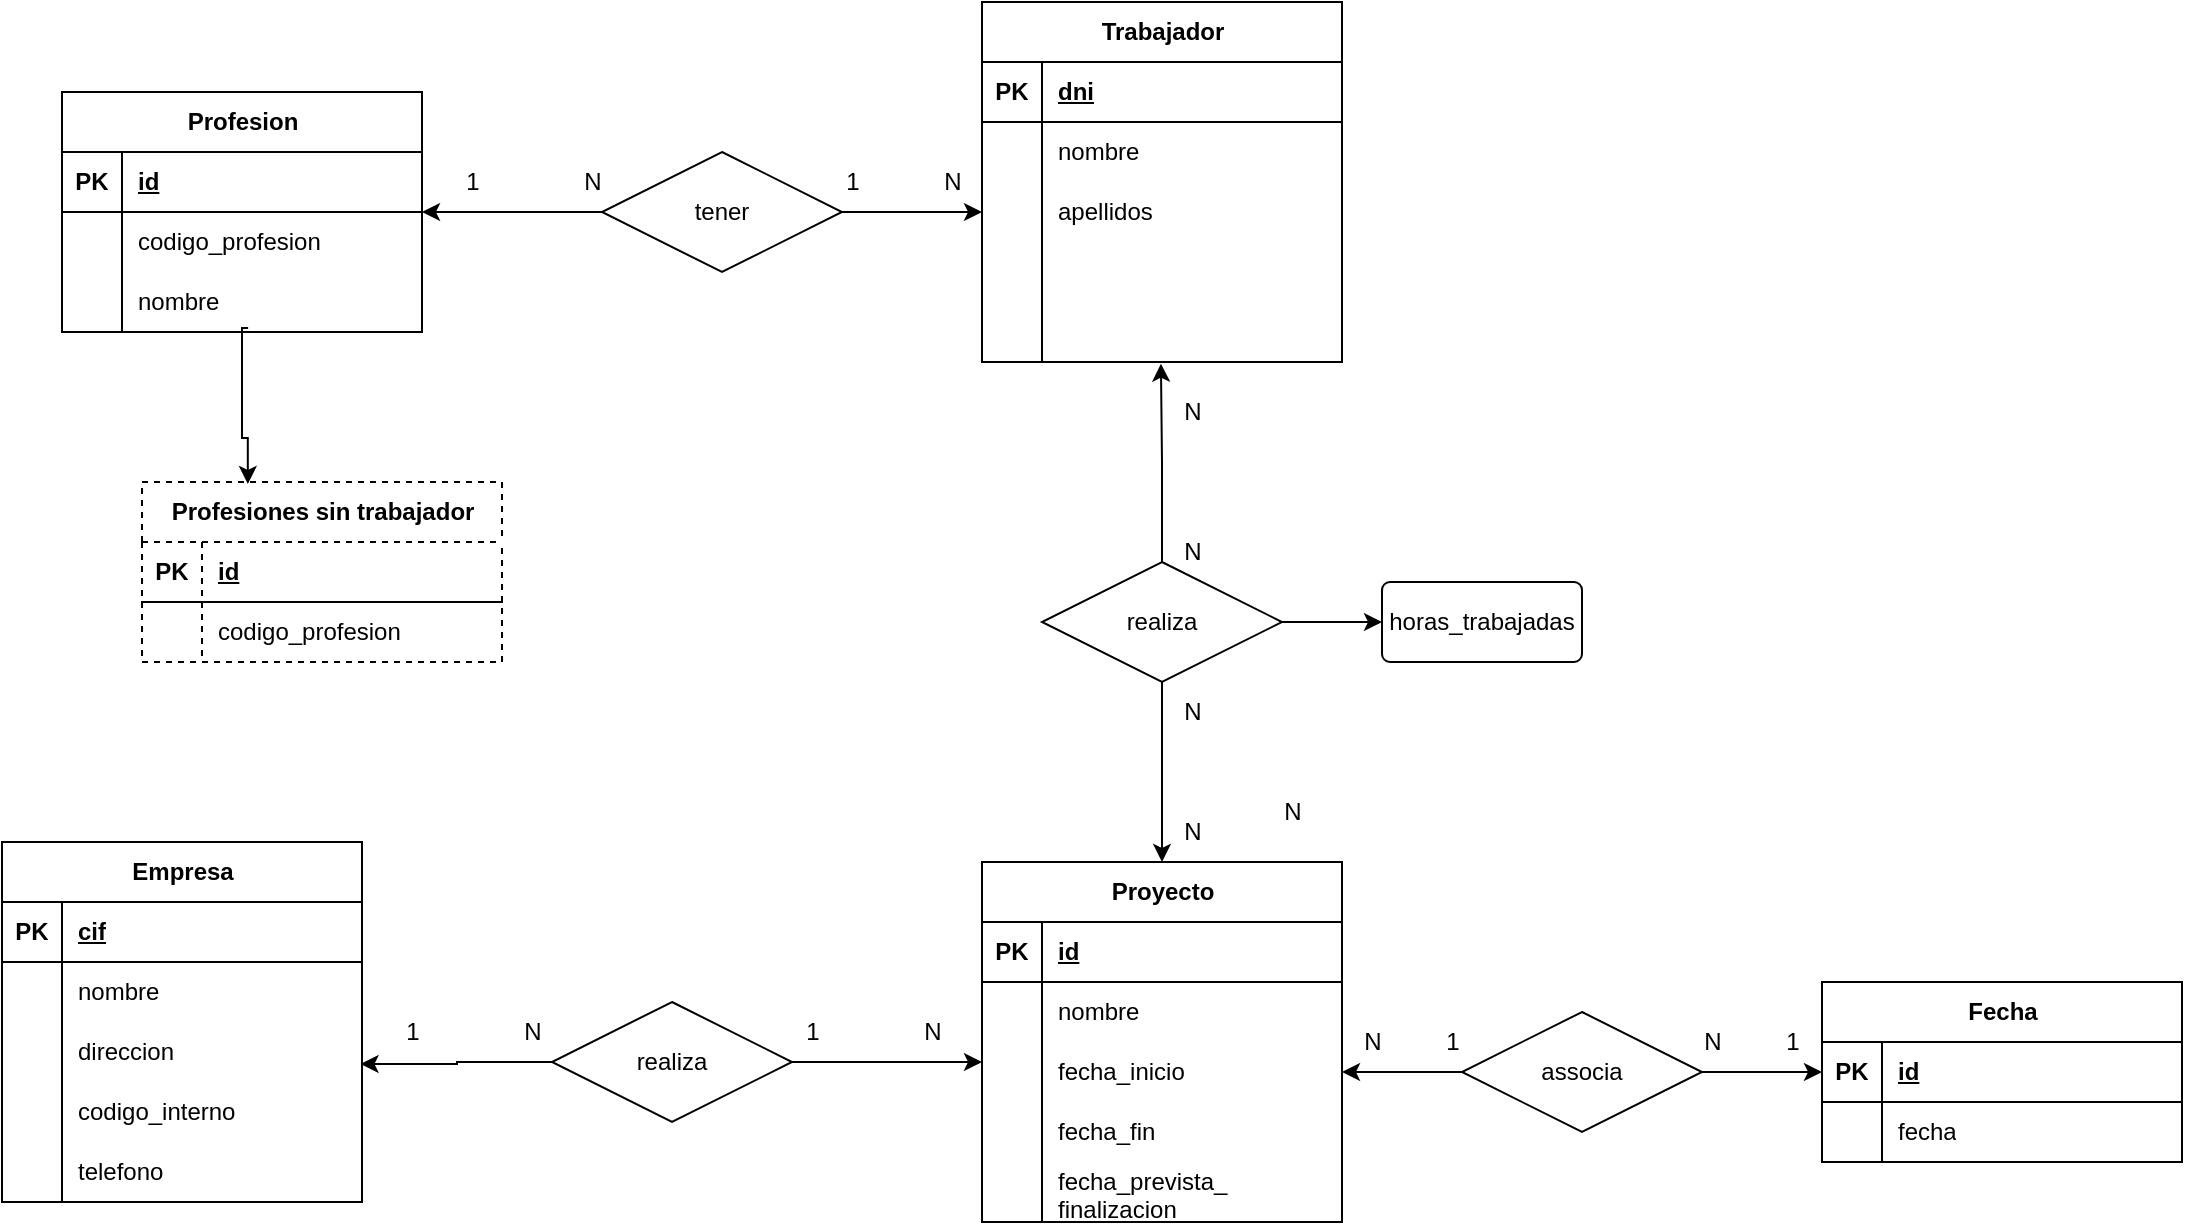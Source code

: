 <mxfile version="22.0.4" type="github">
  <diagram id="R2lEEEUBdFMjLlhIrx00" name="Page-1">
    <mxGraphModel dx="2188" dy="730" grid="1" gridSize="10" guides="1" tooltips="1" connect="1" arrows="1" fold="1" page="1" pageScale="1" pageWidth="850" pageHeight="1100" math="0" shadow="0" extFonts="Permanent Marker^https://fonts.googleapis.com/css?family=Permanent+Marker">
      <root>
        <mxCell id="0" />
        <mxCell id="1" parent="0" />
        <mxCell id="Da1Bgp9zZ5HPBIWO9Z5D-115" style="edgeStyle=orthogonalEdgeStyle;rounded=0;orthogonalLoop=1;jettySize=auto;html=1;exitX=0;exitY=0.5;exitDx=0;exitDy=0;" parent="1" source="Da1Bgp9zZ5HPBIWO9Z5D-100" target="Da1Bgp9zZ5HPBIWO9Z5D-14" edge="1">
          <mxGeometry relative="1" as="geometry" />
        </mxCell>
        <mxCell id="Da1Bgp9zZ5HPBIWO9Z5D-14" value="Profesion" style="shape=table;startSize=30;container=1;collapsible=1;childLayout=tableLayout;fixedRows=1;rowLines=0;fontStyle=1;align=center;resizeLast=1;html=1;" parent="1" vertex="1">
          <mxGeometry x="-790" y="195" width="180" height="120" as="geometry" />
        </mxCell>
        <mxCell id="Da1Bgp9zZ5HPBIWO9Z5D-15" value="" style="shape=tableRow;horizontal=0;startSize=0;swimlaneHead=0;swimlaneBody=0;fillColor=none;collapsible=0;dropTarget=0;points=[[0,0.5],[1,0.5]];portConstraint=eastwest;top=0;left=0;right=0;bottom=1;" parent="Da1Bgp9zZ5HPBIWO9Z5D-14" vertex="1">
          <mxGeometry y="30" width="180" height="30" as="geometry" />
        </mxCell>
        <mxCell id="Da1Bgp9zZ5HPBIWO9Z5D-16" value="PK" style="shape=partialRectangle;connectable=0;fillColor=none;top=0;left=0;bottom=0;right=0;fontStyle=1;overflow=hidden;whiteSpace=wrap;html=1;" parent="Da1Bgp9zZ5HPBIWO9Z5D-15" vertex="1">
          <mxGeometry width="30" height="30" as="geometry">
            <mxRectangle width="30" height="30" as="alternateBounds" />
          </mxGeometry>
        </mxCell>
        <mxCell id="Da1Bgp9zZ5HPBIWO9Z5D-17" value="id" style="shape=partialRectangle;connectable=0;fillColor=none;top=0;left=0;bottom=0;right=0;align=left;spacingLeft=6;fontStyle=5;overflow=hidden;whiteSpace=wrap;html=1;" parent="Da1Bgp9zZ5HPBIWO9Z5D-15" vertex="1">
          <mxGeometry x="30" width="150" height="30" as="geometry">
            <mxRectangle width="150" height="30" as="alternateBounds" />
          </mxGeometry>
        </mxCell>
        <mxCell id="Da1Bgp9zZ5HPBIWO9Z5D-18" value="" style="shape=tableRow;horizontal=0;startSize=0;swimlaneHead=0;swimlaneBody=0;fillColor=none;collapsible=0;dropTarget=0;points=[[0,0.5],[1,0.5]];portConstraint=eastwest;top=0;left=0;right=0;bottom=0;" parent="Da1Bgp9zZ5HPBIWO9Z5D-14" vertex="1">
          <mxGeometry y="60" width="180" height="30" as="geometry" />
        </mxCell>
        <mxCell id="Da1Bgp9zZ5HPBIWO9Z5D-19" value="" style="shape=partialRectangle;connectable=0;fillColor=none;top=0;left=0;bottom=0;right=0;editable=1;overflow=hidden;whiteSpace=wrap;html=1;" parent="Da1Bgp9zZ5HPBIWO9Z5D-18" vertex="1">
          <mxGeometry width="30" height="30" as="geometry">
            <mxRectangle width="30" height="30" as="alternateBounds" />
          </mxGeometry>
        </mxCell>
        <mxCell id="Da1Bgp9zZ5HPBIWO9Z5D-20" value="codigo_profesion" style="shape=partialRectangle;connectable=0;fillColor=none;top=0;left=0;bottom=0;right=0;align=left;spacingLeft=6;overflow=hidden;whiteSpace=wrap;html=1;" parent="Da1Bgp9zZ5HPBIWO9Z5D-18" vertex="1">
          <mxGeometry x="30" width="150" height="30" as="geometry">
            <mxRectangle width="150" height="30" as="alternateBounds" />
          </mxGeometry>
        </mxCell>
        <mxCell id="Da1Bgp9zZ5HPBIWO9Z5D-21" value="" style="shape=tableRow;horizontal=0;startSize=0;swimlaneHead=0;swimlaneBody=0;fillColor=none;collapsible=0;dropTarget=0;points=[[0,0.5],[1,0.5]];portConstraint=eastwest;top=0;left=0;right=0;bottom=0;" parent="Da1Bgp9zZ5HPBIWO9Z5D-14" vertex="1">
          <mxGeometry y="90" width="180" height="30" as="geometry" />
        </mxCell>
        <mxCell id="Da1Bgp9zZ5HPBIWO9Z5D-22" value="" style="shape=partialRectangle;connectable=0;fillColor=none;top=0;left=0;bottom=0;right=0;editable=1;overflow=hidden;whiteSpace=wrap;html=1;" parent="Da1Bgp9zZ5HPBIWO9Z5D-21" vertex="1">
          <mxGeometry width="30" height="30" as="geometry">
            <mxRectangle width="30" height="30" as="alternateBounds" />
          </mxGeometry>
        </mxCell>
        <mxCell id="Da1Bgp9zZ5HPBIWO9Z5D-23" value="nombre" style="shape=partialRectangle;connectable=0;fillColor=none;top=0;left=0;bottom=0;right=0;align=left;spacingLeft=6;overflow=hidden;whiteSpace=wrap;html=1;" parent="Da1Bgp9zZ5HPBIWO9Z5D-21" vertex="1">
          <mxGeometry x="30" width="150" height="30" as="geometry">
            <mxRectangle width="150" height="30" as="alternateBounds" />
          </mxGeometry>
        </mxCell>
        <mxCell id="Da1Bgp9zZ5HPBIWO9Z5D-27" value="Trabajador" style="shape=table;startSize=30;container=1;collapsible=1;childLayout=tableLayout;fixedRows=1;rowLines=0;fontStyle=1;align=center;resizeLast=1;html=1;" parent="1" vertex="1">
          <mxGeometry x="-330" y="150" width="180" height="180" as="geometry" />
        </mxCell>
        <mxCell id="Da1Bgp9zZ5HPBIWO9Z5D-28" value="" style="shape=tableRow;horizontal=0;startSize=0;swimlaneHead=0;swimlaneBody=0;fillColor=none;collapsible=0;dropTarget=0;points=[[0,0.5],[1,0.5]];portConstraint=eastwest;top=0;left=0;right=0;bottom=1;" parent="Da1Bgp9zZ5HPBIWO9Z5D-27" vertex="1">
          <mxGeometry y="30" width="180" height="30" as="geometry" />
        </mxCell>
        <mxCell id="Da1Bgp9zZ5HPBIWO9Z5D-29" value="PK" style="shape=partialRectangle;connectable=0;fillColor=none;top=0;left=0;bottom=0;right=0;fontStyle=1;overflow=hidden;whiteSpace=wrap;html=1;" parent="Da1Bgp9zZ5HPBIWO9Z5D-28" vertex="1">
          <mxGeometry width="30" height="30" as="geometry">
            <mxRectangle width="30" height="30" as="alternateBounds" />
          </mxGeometry>
        </mxCell>
        <mxCell id="Da1Bgp9zZ5HPBIWO9Z5D-30" value="dni" style="shape=partialRectangle;connectable=0;fillColor=none;top=0;left=0;bottom=0;right=0;align=left;spacingLeft=6;fontStyle=5;overflow=hidden;whiteSpace=wrap;html=1;" parent="Da1Bgp9zZ5HPBIWO9Z5D-28" vertex="1">
          <mxGeometry x="30" width="150" height="30" as="geometry">
            <mxRectangle width="150" height="30" as="alternateBounds" />
          </mxGeometry>
        </mxCell>
        <mxCell id="Da1Bgp9zZ5HPBIWO9Z5D-31" value="" style="shape=tableRow;horizontal=0;startSize=0;swimlaneHead=0;swimlaneBody=0;fillColor=none;collapsible=0;dropTarget=0;points=[[0,0.5],[1,0.5]];portConstraint=eastwest;top=0;left=0;right=0;bottom=0;" parent="Da1Bgp9zZ5HPBIWO9Z5D-27" vertex="1">
          <mxGeometry y="60" width="180" height="30" as="geometry" />
        </mxCell>
        <mxCell id="Da1Bgp9zZ5HPBIWO9Z5D-32" value="" style="shape=partialRectangle;connectable=0;fillColor=none;top=0;left=0;bottom=0;right=0;editable=1;overflow=hidden;whiteSpace=wrap;html=1;" parent="Da1Bgp9zZ5HPBIWO9Z5D-31" vertex="1">
          <mxGeometry width="30" height="30" as="geometry">
            <mxRectangle width="30" height="30" as="alternateBounds" />
          </mxGeometry>
        </mxCell>
        <mxCell id="Da1Bgp9zZ5HPBIWO9Z5D-33" value="nombre" style="shape=partialRectangle;connectable=0;fillColor=none;top=0;left=0;bottom=0;right=0;align=left;spacingLeft=6;overflow=hidden;whiteSpace=wrap;html=1;" parent="Da1Bgp9zZ5HPBIWO9Z5D-31" vertex="1">
          <mxGeometry x="30" width="150" height="30" as="geometry">
            <mxRectangle width="150" height="30" as="alternateBounds" />
          </mxGeometry>
        </mxCell>
        <mxCell id="Da1Bgp9zZ5HPBIWO9Z5D-34" value="" style="shape=tableRow;horizontal=0;startSize=0;swimlaneHead=0;swimlaneBody=0;fillColor=none;collapsible=0;dropTarget=0;points=[[0,0.5],[1,0.5]];portConstraint=eastwest;top=0;left=0;right=0;bottom=0;" parent="Da1Bgp9zZ5HPBIWO9Z5D-27" vertex="1">
          <mxGeometry y="90" width="180" height="30" as="geometry" />
        </mxCell>
        <mxCell id="Da1Bgp9zZ5HPBIWO9Z5D-35" value="" style="shape=partialRectangle;connectable=0;fillColor=none;top=0;left=0;bottom=0;right=0;editable=1;overflow=hidden;whiteSpace=wrap;html=1;" parent="Da1Bgp9zZ5HPBIWO9Z5D-34" vertex="1">
          <mxGeometry width="30" height="30" as="geometry">
            <mxRectangle width="30" height="30" as="alternateBounds" />
          </mxGeometry>
        </mxCell>
        <mxCell id="Da1Bgp9zZ5HPBIWO9Z5D-36" value="apellidos" style="shape=partialRectangle;connectable=0;fillColor=none;top=0;left=0;bottom=0;right=0;align=left;spacingLeft=6;overflow=hidden;whiteSpace=wrap;html=1;" parent="Da1Bgp9zZ5HPBIWO9Z5D-34" vertex="1">
          <mxGeometry x="30" width="150" height="30" as="geometry">
            <mxRectangle width="150" height="30" as="alternateBounds" />
          </mxGeometry>
        </mxCell>
        <mxCell id="Da1Bgp9zZ5HPBIWO9Z5D-103" style="shape=tableRow;horizontal=0;startSize=0;swimlaneHead=0;swimlaneBody=0;fillColor=none;collapsible=0;dropTarget=0;points=[[0,0.5],[1,0.5]];portConstraint=eastwest;top=0;left=0;right=0;bottom=0;" parent="Da1Bgp9zZ5HPBIWO9Z5D-27" vertex="1">
          <mxGeometry y="120" width="180" height="30" as="geometry" />
        </mxCell>
        <mxCell id="Da1Bgp9zZ5HPBIWO9Z5D-104" style="shape=partialRectangle;connectable=0;fillColor=none;top=0;left=0;bottom=0;right=0;editable=1;overflow=hidden;whiteSpace=wrap;html=1;" parent="Da1Bgp9zZ5HPBIWO9Z5D-103" vertex="1">
          <mxGeometry width="30" height="30" as="geometry">
            <mxRectangle width="30" height="30" as="alternateBounds" />
          </mxGeometry>
        </mxCell>
        <mxCell id="Da1Bgp9zZ5HPBIWO9Z5D-105" value="" style="shape=partialRectangle;connectable=0;fillColor=none;top=0;left=0;bottom=0;right=0;align=left;spacingLeft=6;overflow=hidden;whiteSpace=wrap;html=1;" parent="Da1Bgp9zZ5HPBIWO9Z5D-103" vertex="1">
          <mxGeometry x="30" width="150" height="30" as="geometry">
            <mxRectangle width="150" height="30" as="alternateBounds" />
          </mxGeometry>
        </mxCell>
        <mxCell id="Da1Bgp9zZ5HPBIWO9Z5D-106" style="shape=tableRow;horizontal=0;startSize=0;swimlaneHead=0;swimlaneBody=0;fillColor=none;collapsible=0;dropTarget=0;points=[[0,0.5],[1,0.5]];portConstraint=eastwest;top=0;left=0;right=0;bottom=0;" parent="Da1Bgp9zZ5HPBIWO9Z5D-27" vertex="1">
          <mxGeometry y="150" width="180" height="30" as="geometry" />
        </mxCell>
        <mxCell id="Da1Bgp9zZ5HPBIWO9Z5D-107" style="shape=partialRectangle;connectable=0;fillColor=none;top=0;left=0;bottom=0;right=0;editable=1;overflow=hidden;whiteSpace=wrap;html=1;" parent="Da1Bgp9zZ5HPBIWO9Z5D-106" vertex="1">
          <mxGeometry width="30" height="30" as="geometry">
            <mxRectangle width="30" height="30" as="alternateBounds" />
          </mxGeometry>
        </mxCell>
        <mxCell id="Da1Bgp9zZ5HPBIWO9Z5D-108" value="" style="shape=partialRectangle;connectable=0;fillColor=none;top=0;left=0;bottom=0;right=0;align=left;spacingLeft=6;overflow=hidden;whiteSpace=wrap;html=1;" parent="Da1Bgp9zZ5HPBIWO9Z5D-106" vertex="1">
          <mxGeometry x="30" width="150" height="30" as="geometry">
            <mxRectangle width="150" height="30" as="alternateBounds" />
          </mxGeometry>
        </mxCell>
        <mxCell id="Da1Bgp9zZ5HPBIWO9Z5D-57" value="" style="shape=partialRectangle;connectable=0;fillColor=none;top=0;left=0;bottom=0;right=0;align=left;spacingLeft=6;overflow=hidden;whiteSpace=wrap;html=1;" parent="1" vertex="1">
          <mxGeometry x="-750" y="730" width="150" height="30" as="geometry">
            <mxRectangle width="150" height="30" as="alternateBounds" />
          </mxGeometry>
        </mxCell>
        <mxCell id="ttyPLDUEQKWFyNWzXyTx-7" style="rounded=0;orthogonalLoop=1;jettySize=auto;html=1;" parent="1" edge="1">
          <mxGeometry relative="1" as="geometry">
            <mxPoint x="210" y="450" as="targetPoint" />
          </mxGeometry>
        </mxCell>
        <mxCell id="Da1Bgp9zZ5HPBIWO9Z5D-1" value="Empresa" style="shape=table;startSize=30;container=1;collapsible=1;childLayout=tableLayout;fixedRows=1;rowLines=0;fontStyle=1;align=center;resizeLast=1;html=1;" parent="1" vertex="1">
          <mxGeometry x="-820" y="570" width="180" height="180" as="geometry">
            <mxRectangle x="-190" y="210" width="90" height="30" as="alternateBounds" />
          </mxGeometry>
        </mxCell>
        <mxCell id="Da1Bgp9zZ5HPBIWO9Z5D-2" value="" style="shape=tableRow;horizontal=0;startSize=0;swimlaneHead=0;swimlaneBody=0;fillColor=none;collapsible=0;dropTarget=0;points=[[0,0.5],[1,0.5]];portConstraint=eastwest;top=0;left=0;right=0;bottom=1;" parent="Da1Bgp9zZ5HPBIWO9Z5D-1" vertex="1">
          <mxGeometry y="30" width="180" height="30" as="geometry" />
        </mxCell>
        <mxCell id="Da1Bgp9zZ5HPBIWO9Z5D-3" value="PK" style="shape=partialRectangle;connectable=0;fillColor=none;top=0;left=0;bottom=0;right=0;fontStyle=1;overflow=hidden;whiteSpace=wrap;html=1;" parent="Da1Bgp9zZ5HPBIWO9Z5D-2" vertex="1">
          <mxGeometry width="30" height="30" as="geometry">
            <mxRectangle width="30" height="30" as="alternateBounds" />
          </mxGeometry>
        </mxCell>
        <mxCell id="Da1Bgp9zZ5HPBIWO9Z5D-4" value="cif" style="shape=partialRectangle;connectable=0;fillColor=none;top=0;left=0;bottom=0;right=0;align=left;spacingLeft=6;fontStyle=5;overflow=hidden;whiteSpace=wrap;html=1;" parent="Da1Bgp9zZ5HPBIWO9Z5D-2" vertex="1">
          <mxGeometry x="30" width="150" height="30" as="geometry">
            <mxRectangle width="150" height="30" as="alternateBounds" />
          </mxGeometry>
        </mxCell>
        <mxCell id="Da1Bgp9zZ5HPBIWO9Z5D-5" value="" style="shape=tableRow;horizontal=0;startSize=0;swimlaneHead=0;swimlaneBody=0;fillColor=none;collapsible=0;dropTarget=0;points=[[0,0.5],[1,0.5]];portConstraint=eastwest;top=0;left=0;right=0;bottom=0;" parent="Da1Bgp9zZ5HPBIWO9Z5D-1" vertex="1">
          <mxGeometry y="60" width="180" height="30" as="geometry" />
        </mxCell>
        <mxCell id="Da1Bgp9zZ5HPBIWO9Z5D-6" value="" style="shape=partialRectangle;connectable=0;fillColor=none;top=0;left=0;bottom=0;right=0;editable=1;overflow=hidden;whiteSpace=wrap;html=1;" parent="Da1Bgp9zZ5HPBIWO9Z5D-5" vertex="1">
          <mxGeometry width="30" height="30" as="geometry">
            <mxRectangle width="30" height="30" as="alternateBounds" />
          </mxGeometry>
        </mxCell>
        <mxCell id="Da1Bgp9zZ5HPBIWO9Z5D-7" value="nombre" style="shape=partialRectangle;connectable=0;fillColor=none;top=0;left=0;bottom=0;right=0;align=left;spacingLeft=6;overflow=hidden;whiteSpace=wrap;html=1;" parent="Da1Bgp9zZ5HPBIWO9Z5D-5" vertex="1">
          <mxGeometry x="30" width="150" height="30" as="geometry">
            <mxRectangle width="150" height="30" as="alternateBounds" />
          </mxGeometry>
        </mxCell>
        <mxCell id="Da1Bgp9zZ5HPBIWO9Z5D-80" style="shape=tableRow;horizontal=0;startSize=0;swimlaneHead=0;swimlaneBody=0;fillColor=none;collapsible=0;dropTarget=0;points=[[0,0.5],[1,0.5]];portConstraint=eastwest;top=0;left=0;right=0;bottom=0;" parent="Da1Bgp9zZ5HPBIWO9Z5D-1" vertex="1">
          <mxGeometry y="90" width="180" height="30" as="geometry" />
        </mxCell>
        <mxCell id="Da1Bgp9zZ5HPBIWO9Z5D-81" style="shape=partialRectangle;connectable=0;fillColor=none;top=0;left=0;bottom=0;right=0;editable=1;overflow=hidden;whiteSpace=wrap;html=1;" parent="Da1Bgp9zZ5HPBIWO9Z5D-80" vertex="1">
          <mxGeometry width="30" height="30" as="geometry">
            <mxRectangle width="30" height="30" as="alternateBounds" />
          </mxGeometry>
        </mxCell>
        <mxCell id="Da1Bgp9zZ5HPBIWO9Z5D-82" value="direccion" style="shape=partialRectangle;connectable=0;fillColor=none;top=0;left=0;bottom=0;right=0;align=left;spacingLeft=6;overflow=hidden;whiteSpace=wrap;html=1;" parent="Da1Bgp9zZ5HPBIWO9Z5D-80" vertex="1">
          <mxGeometry x="30" width="150" height="30" as="geometry">
            <mxRectangle width="150" height="30" as="alternateBounds" />
          </mxGeometry>
        </mxCell>
        <mxCell id="Da1Bgp9zZ5HPBIWO9Z5D-83" style="shape=tableRow;horizontal=0;startSize=0;swimlaneHead=0;swimlaneBody=0;fillColor=none;collapsible=0;dropTarget=0;points=[[0,0.5],[1,0.5]];portConstraint=eastwest;top=0;left=0;right=0;bottom=0;" parent="Da1Bgp9zZ5HPBIWO9Z5D-1" vertex="1">
          <mxGeometry y="120" width="180" height="30" as="geometry" />
        </mxCell>
        <mxCell id="Da1Bgp9zZ5HPBIWO9Z5D-84" style="shape=partialRectangle;connectable=0;fillColor=none;top=0;left=0;bottom=0;right=0;editable=1;overflow=hidden;whiteSpace=wrap;html=1;" parent="Da1Bgp9zZ5HPBIWO9Z5D-83" vertex="1">
          <mxGeometry width="30" height="30" as="geometry">
            <mxRectangle width="30" height="30" as="alternateBounds" />
          </mxGeometry>
        </mxCell>
        <mxCell id="Da1Bgp9zZ5HPBIWO9Z5D-85" value="codigo_interno" style="shape=partialRectangle;connectable=0;fillColor=none;top=0;left=0;bottom=0;right=0;align=left;spacingLeft=6;overflow=hidden;whiteSpace=wrap;html=1;" parent="Da1Bgp9zZ5HPBIWO9Z5D-83" vertex="1">
          <mxGeometry x="30" width="150" height="30" as="geometry">
            <mxRectangle width="150" height="30" as="alternateBounds" />
          </mxGeometry>
        </mxCell>
        <mxCell id="Da1Bgp9zZ5HPBIWO9Z5D-86" style="shape=tableRow;horizontal=0;startSize=0;swimlaneHead=0;swimlaneBody=0;fillColor=none;collapsible=0;dropTarget=0;points=[[0,0.5],[1,0.5]];portConstraint=eastwest;top=0;left=0;right=0;bottom=0;" parent="Da1Bgp9zZ5HPBIWO9Z5D-1" vertex="1">
          <mxGeometry y="150" width="180" height="30" as="geometry" />
        </mxCell>
        <mxCell id="Da1Bgp9zZ5HPBIWO9Z5D-87" style="shape=partialRectangle;connectable=0;fillColor=none;top=0;left=0;bottom=0;right=0;editable=1;overflow=hidden;whiteSpace=wrap;html=1;" parent="Da1Bgp9zZ5HPBIWO9Z5D-86" vertex="1">
          <mxGeometry width="30" height="30" as="geometry">
            <mxRectangle width="30" height="30" as="alternateBounds" />
          </mxGeometry>
        </mxCell>
        <mxCell id="Da1Bgp9zZ5HPBIWO9Z5D-88" value="telefono" style="shape=partialRectangle;connectable=0;fillColor=none;top=0;left=0;bottom=0;right=0;align=left;spacingLeft=6;overflow=hidden;whiteSpace=wrap;html=1;" parent="Da1Bgp9zZ5HPBIWO9Z5D-86" vertex="1">
          <mxGeometry x="30" width="150" height="30" as="geometry">
            <mxRectangle width="150" height="30" as="alternateBounds" />
          </mxGeometry>
        </mxCell>
        <mxCell id="Da1Bgp9zZ5HPBIWO9Z5D-60" value="Proyecto" style="shape=table;startSize=30;container=1;collapsible=1;childLayout=tableLayout;fixedRows=1;rowLines=0;fontStyle=1;align=center;resizeLast=1;html=1;" parent="1" vertex="1">
          <mxGeometry x="-330" y="580" width="180" height="180" as="geometry" />
        </mxCell>
        <mxCell id="Da1Bgp9zZ5HPBIWO9Z5D-61" value="" style="shape=tableRow;horizontal=0;startSize=0;swimlaneHead=0;swimlaneBody=0;fillColor=none;collapsible=0;dropTarget=0;points=[[0,0.5],[1,0.5]];portConstraint=eastwest;top=0;left=0;right=0;bottom=1;" parent="Da1Bgp9zZ5HPBIWO9Z5D-60" vertex="1">
          <mxGeometry y="30" width="180" height="30" as="geometry" />
        </mxCell>
        <mxCell id="Da1Bgp9zZ5HPBIWO9Z5D-62" value="PK" style="shape=partialRectangle;connectable=0;fillColor=none;top=0;left=0;bottom=0;right=0;fontStyle=1;overflow=hidden;whiteSpace=wrap;html=1;" parent="Da1Bgp9zZ5HPBIWO9Z5D-61" vertex="1">
          <mxGeometry width="30" height="30" as="geometry">
            <mxRectangle width="30" height="30" as="alternateBounds" />
          </mxGeometry>
        </mxCell>
        <mxCell id="Da1Bgp9zZ5HPBIWO9Z5D-63" value="id" style="shape=partialRectangle;connectable=0;fillColor=none;top=0;left=0;bottom=0;right=0;align=left;spacingLeft=6;fontStyle=5;overflow=hidden;whiteSpace=wrap;html=1;" parent="Da1Bgp9zZ5HPBIWO9Z5D-61" vertex="1">
          <mxGeometry x="30" width="150" height="30" as="geometry">
            <mxRectangle width="150" height="30" as="alternateBounds" />
          </mxGeometry>
        </mxCell>
        <mxCell id="Da1Bgp9zZ5HPBIWO9Z5D-64" value="" style="shape=tableRow;horizontal=0;startSize=0;swimlaneHead=0;swimlaneBody=0;fillColor=none;collapsible=0;dropTarget=0;points=[[0,0.5],[1,0.5]];portConstraint=eastwest;top=0;left=0;right=0;bottom=0;" parent="Da1Bgp9zZ5HPBIWO9Z5D-60" vertex="1">
          <mxGeometry y="60" width="180" height="30" as="geometry" />
        </mxCell>
        <mxCell id="Da1Bgp9zZ5HPBIWO9Z5D-65" value="" style="shape=partialRectangle;connectable=0;fillColor=none;top=0;left=0;bottom=0;right=0;editable=1;overflow=hidden;whiteSpace=wrap;html=1;" parent="Da1Bgp9zZ5HPBIWO9Z5D-64" vertex="1">
          <mxGeometry width="30" height="30" as="geometry">
            <mxRectangle width="30" height="30" as="alternateBounds" />
          </mxGeometry>
        </mxCell>
        <mxCell id="Da1Bgp9zZ5HPBIWO9Z5D-66" value="nombre" style="shape=partialRectangle;connectable=0;fillColor=none;top=0;left=0;bottom=0;right=0;align=left;spacingLeft=6;overflow=hidden;whiteSpace=wrap;html=1;" parent="Da1Bgp9zZ5HPBIWO9Z5D-64" vertex="1">
          <mxGeometry x="30" width="150" height="30" as="geometry">
            <mxRectangle width="150" height="30" as="alternateBounds" />
          </mxGeometry>
        </mxCell>
        <mxCell id="Da1Bgp9zZ5HPBIWO9Z5D-67" value="" style="shape=tableRow;horizontal=0;startSize=0;swimlaneHead=0;swimlaneBody=0;fillColor=none;collapsible=0;dropTarget=0;points=[[0,0.5],[1,0.5]];portConstraint=eastwest;top=0;left=0;right=0;bottom=0;" parent="Da1Bgp9zZ5HPBIWO9Z5D-60" vertex="1">
          <mxGeometry y="90" width="180" height="30" as="geometry" />
        </mxCell>
        <mxCell id="Da1Bgp9zZ5HPBIWO9Z5D-68" value="" style="shape=partialRectangle;connectable=0;fillColor=none;top=0;left=0;bottom=0;right=0;editable=1;overflow=hidden;whiteSpace=wrap;html=1;" parent="Da1Bgp9zZ5HPBIWO9Z5D-67" vertex="1">
          <mxGeometry width="30" height="30" as="geometry">
            <mxRectangle width="30" height="30" as="alternateBounds" />
          </mxGeometry>
        </mxCell>
        <mxCell id="Da1Bgp9zZ5HPBIWO9Z5D-69" value="fecha_inicio" style="shape=partialRectangle;connectable=0;fillColor=none;top=0;left=0;bottom=0;right=0;align=left;spacingLeft=6;overflow=hidden;whiteSpace=wrap;html=1;" parent="Da1Bgp9zZ5HPBIWO9Z5D-67" vertex="1">
          <mxGeometry x="30" width="150" height="30" as="geometry">
            <mxRectangle width="150" height="30" as="alternateBounds" />
          </mxGeometry>
        </mxCell>
        <mxCell id="Da1Bgp9zZ5HPBIWO9Z5D-70" value="" style="shape=tableRow;horizontal=0;startSize=0;swimlaneHead=0;swimlaneBody=0;fillColor=none;collapsible=0;dropTarget=0;points=[[0,0.5],[1,0.5]];portConstraint=eastwest;top=0;left=0;right=0;bottom=0;" parent="Da1Bgp9zZ5HPBIWO9Z5D-60" vertex="1">
          <mxGeometry y="120" width="180" height="30" as="geometry" />
        </mxCell>
        <mxCell id="Da1Bgp9zZ5HPBIWO9Z5D-71" value="" style="shape=partialRectangle;connectable=0;fillColor=none;top=0;left=0;bottom=0;right=0;editable=1;overflow=hidden;whiteSpace=wrap;html=1;" parent="Da1Bgp9zZ5HPBIWO9Z5D-70" vertex="1">
          <mxGeometry width="30" height="30" as="geometry">
            <mxRectangle width="30" height="30" as="alternateBounds" />
          </mxGeometry>
        </mxCell>
        <mxCell id="Da1Bgp9zZ5HPBIWO9Z5D-72" value="fecha_fin" style="shape=partialRectangle;connectable=0;fillColor=none;top=0;left=0;bottom=0;right=0;align=left;spacingLeft=6;overflow=hidden;whiteSpace=wrap;html=1;" parent="Da1Bgp9zZ5HPBIWO9Z5D-70" vertex="1">
          <mxGeometry x="30" width="150" height="30" as="geometry">
            <mxRectangle width="150" height="30" as="alternateBounds" />
          </mxGeometry>
        </mxCell>
        <mxCell id="Da1Bgp9zZ5HPBIWO9Z5D-90" style="shape=tableRow;horizontal=0;startSize=0;swimlaneHead=0;swimlaneBody=0;fillColor=none;collapsible=0;dropTarget=0;points=[[0,0.5],[1,0.5]];portConstraint=eastwest;top=0;left=0;right=0;bottom=0;" parent="Da1Bgp9zZ5HPBIWO9Z5D-60" vertex="1">
          <mxGeometry y="150" width="180" height="30" as="geometry" />
        </mxCell>
        <mxCell id="Da1Bgp9zZ5HPBIWO9Z5D-91" style="shape=partialRectangle;connectable=0;fillColor=none;top=0;left=0;bottom=0;right=0;editable=1;overflow=hidden;whiteSpace=wrap;html=1;" parent="Da1Bgp9zZ5HPBIWO9Z5D-90" vertex="1">
          <mxGeometry width="30" height="30" as="geometry">
            <mxRectangle width="30" height="30" as="alternateBounds" />
          </mxGeometry>
        </mxCell>
        <mxCell id="Da1Bgp9zZ5HPBIWO9Z5D-92" value="fecha_prevista_&lt;br style=&quot;border-color: var(--border-color); text-align: center;&quot;&gt;&lt;span style=&quot;text-align: center;&quot;&gt;finalizacion&lt;/span&gt;" style="shape=partialRectangle;connectable=0;fillColor=none;top=0;left=0;bottom=0;right=0;align=left;spacingLeft=6;overflow=hidden;whiteSpace=wrap;html=1;" parent="Da1Bgp9zZ5HPBIWO9Z5D-90" vertex="1">
          <mxGeometry x="30" width="150" height="30" as="geometry">
            <mxRectangle width="150" height="30" as="alternateBounds" />
          </mxGeometry>
        </mxCell>
        <mxCell id="ttyPLDUEQKWFyNWzXyTx-4" style="rounded=0;orthogonalLoop=1;jettySize=auto;html=1;entryX=0.5;entryY=1;entryDx=0;entryDy=0;" parent="1" edge="1">
          <mxGeometry relative="1" as="geometry" />
        </mxCell>
        <mxCell id="Da1Bgp9zZ5HPBIWO9Z5D-96" style="edgeStyle=orthogonalEdgeStyle;rounded=0;orthogonalLoop=1;jettySize=auto;html=1;entryX=0.5;entryY=0;entryDx=0;entryDy=0;" parent="1" source="Da1Bgp9zZ5HPBIWO9Z5D-93" target="Da1Bgp9zZ5HPBIWO9Z5D-60" edge="1">
          <mxGeometry relative="1" as="geometry" />
        </mxCell>
        <mxCell id="Da1Bgp9zZ5HPBIWO9Z5D-99" style="edgeStyle=orthogonalEdgeStyle;rounded=0;orthogonalLoop=1;jettySize=auto;html=1;entryX=0;entryY=0.5;entryDx=0;entryDy=0;" parent="1" source="Da1Bgp9zZ5HPBIWO9Z5D-93" target="Da1Bgp9zZ5HPBIWO9Z5D-98" edge="1">
          <mxGeometry relative="1" as="geometry" />
        </mxCell>
        <mxCell id="ttyPLDUEQKWFyNWzXyTx-6" style="rounded=0;orthogonalLoop=1;jettySize=auto;html=1;entryX=0.5;entryY=1;entryDx=0;entryDy=0;" parent="1" edge="1">
          <mxGeometry relative="1" as="geometry" />
        </mxCell>
        <mxCell id="Da1Bgp9zZ5HPBIWO9Z5D-93" value="realiza" style="shape=rhombus;perimeter=rhombusPerimeter;whiteSpace=wrap;html=1;align=center;" parent="1" vertex="1">
          <mxGeometry x="-300" y="430" width="120" height="60" as="geometry" />
        </mxCell>
        <mxCell id="Da1Bgp9zZ5HPBIWO9Z5D-95" style="edgeStyle=orthogonalEdgeStyle;rounded=0;orthogonalLoop=1;jettySize=auto;html=1;entryX=0.497;entryY=1.029;entryDx=0;entryDy=0;entryPerimeter=0;" parent="1" source="Da1Bgp9zZ5HPBIWO9Z5D-93" target="Da1Bgp9zZ5HPBIWO9Z5D-106" edge="1">
          <mxGeometry relative="1" as="geometry">
            <mxPoint x="-230" y="350" as="targetPoint" />
          </mxGeometry>
        </mxCell>
        <mxCell id="ttyPLDUEQKWFyNWzXyTx-5" style="rounded=0;orthogonalLoop=1;jettySize=auto;html=1;entryX=0.5;entryY=1;entryDx=0;entryDy=0;" parent="1" edge="1">
          <mxGeometry relative="1" as="geometry" />
        </mxCell>
        <mxCell id="Da1Bgp9zZ5HPBIWO9Z5D-98" value="horas_trabajadas" style="rounded=1;arcSize=10;whiteSpace=wrap;html=1;align=center;" parent="1" vertex="1">
          <mxGeometry x="-130" y="440" width="100" height="40" as="geometry" />
        </mxCell>
        <mxCell id="Da1Bgp9zZ5HPBIWO9Z5D-114" style="edgeStyle=orthogonalEdgeStyle;rounded=0;orthogonalLoop=1;jettySize=auto;html=1;entryX=0;entryY=0.5;entryDx=0;entryDy=0;" parent="1" source="Da1Bgp9zZ5HPBIWO9Z5D-100" target="Da1Bgp9zZ5HPBIWO9Z5D-34" edge="1">
          <mxGeometry relative="1" as="geometry" />
        </mxCell>
        <mxCell id="ttyPLDUEQKWFyNWzXyTx-3" style="rounded=0;orthogonalLoop=1;jettySize=auto;html=1;entryX=0.5;entryY=1;entryDx=0;entryDy=0;" parent="1" edge="1">
          <mxGeometry relative="1" as="geometry" />
        </mxCell>
        <mxCell id="Da1Bgp9zZ5HPBIWO9Z5D-100" value="tener" style="shape=rhombus;perimeter=rhombusPerimeter;whiteSpace=wrap;html=1;align=center;" parent="1" vertex="1">
          <mxGeometry x="-520" y="225" width="120" height="60" as="geometry" />
        </mxCell>
        <mxCell id="Da1Bgp9zZ5HPBIWO9Z5D-117" style="edgeStyle=orthogonalEdgeStyle;rounded=0;orthogonalLoop=1;jettySize=auto;html=1;" parent="1" source="Da1Bgp9zZ5HPBIWO9Z5D-116" edge="1">
          <mxGeometry relative="1" as="geometry">
            <mxPoint x="-330" y="680" as="targetPoint" />
          </mxGeometry>
        </mxCell>
        <mxCell id="Da1Bgp9zZ5HPBIWO9Z5D-116" value="realiza" style="shape=rhombus;perimeter=rhombusPerimeter;whiteSpace=wrap;html=1;align=center;" parent="1" vertex="1">
          <mxGeometry x="-545" y="650" width="120" height="60" as="geometry" />
        </mxCell>
        <mxCell id="ttyPLDUEQKWFyNWzXyTx-9" style="rounded=0;orthogonalLoop=1;jettySize=auto;html=1;entryX=0.5;entryY=1;entryDx=0;entryDy=0;" parent="1" edge="1">
          <mxGeometry relative="1" as="geometry" />
        </mxCell>
        <mxCell id="Da1Bgp9zZ5HPBIWO9Z5D-118" style="edgeStyle=orthogonalEdgeStyle;rounded=0;orthogonalLoop=1;jettySize=auto;html=1;entryX=0.996;entryY=0.7;entryDx=0;entryDy=0;entryPerimeter=0;" parent="1" source="Da1Bgp9zZ5HPBIWO9Z5D-116" target="Da1Bgp9zZ5HPBIWO9Z5D-80" edge="1">
          <mxGeometry relative="1" as="geometry" />
        </mxCell>
        <mxCell id="Da1Bgp9zZ5HPBIWO9Z5D-119" value="Fecha" style="shape=table;startSize=30;container=1;collapsible=1;childLayout=tableLayout;fixedRows=1;rowLines=0;fontStyle=1;align=center;resizeLast=1;html=1;" parent="1" vertex="1">
          <mxGeometry x="90" y="640" width="180" height="90" as="geometry" />
        </mxCell>
        <mxCell id="Da1Bgp9zZ5HPBIWO9Z5D-120" value="" style="shape=tableRow;horizontal=0;startSize=0;swimlaneHead=0;swimlaneBody=0;fillColor=none;collapsible=0;dropTarget=0;points=[[0,0.5],[1,0.5]];portConstraint=eastwest;top=0;left=0;right=0;bottom=1;" parent="Da1Bgp9zZ5HPBIWO9Z5D-119" vertex="1">
          <mxGeometry y="30" width="180" height="30" as="geometry" />
        </mxCell>
        <mxCell id="Da1Bgp9zZ5HPBIWO9Z5D-121" value="PK" style="shape=partialRectangle;connectable=0;fillColor=none;top=0;left=0;bottom=0;right=0;fontStyle=1;overflow=hidden;whiteSpace=wrap;html=1;" parent="Da1Bgp9zZ5HPBIWO9Z5D-120" vertex="1">
          <mxGeometry width="30" height="30" as="geometry">
            <mxRectangle width="30" height="30" as="alternateBounds" />
          </mxGeometry>
        </mxCell>
        <mxCell id="Da1Bgp9zZ5HPBIWO9Z5D-122" value="id" style="shape=partialRectangle;connectable=0;fillColor=none;top=0;left=0;bottom=0;right=0;align=left;spacingLeft=6;fontStyle=5;overflow=hidden;whiteSpace=wrap;html=1;" parent="Da1Bgp9zZ5HPBIWO9Z5D-120" vertex="1">
          <mxGeometry x="30" width="150" height="30" as="geometry">
            <mxRectangle width="150" height="30" as="alternateBounds" />
          </mxGeometry>
        </mxCell>
        <mxCell id="Da1Bgp9zZ5HPBIWO9Z5D-123" value="" style="shape=tableRow;horizontal=0;startSize=0;swimlaneHead=0;swimlaneBody=0;fillColor=none;collapsible=0;dropTarget=0;points=[[0,0.5],[1,0.5]];portConstraint=eastwest;top=0;left=0;right=0;bottom=0;" parent="Da1Bgp9zZ5HPBIWO9Z5D-119" vertex="1">
          <mxGeometry y="60" width="180" height="30" as="geometry" />
        </mxCell>
        <mxCell id="Da1Bgp9zZ5HPBIWO9Z5D-124" value="" style="shape=partialRectangle;connectable=0;fillColor=none;top=0;left=0;bottom=0;right=0;editable=1;overflow=hidden;whiteSpace=wrap;html=1;" parent="Da1Bgp9zZ5HPBIWO9Z5D-123" vertex="1">
          <mxGeometry width="30" height="30" as="geometry">
            <mxRectangle width="30" height="30" as="alternateBounds" />
          </mxGeometry>
        </mxCell>
        <mxCell id="Da1Bgp9zZ5HPBIWO9Z5D-125" value="fecha" style="shape=partialRectangle;connectable=0;fillColor=none;top=0;left=0;bottom=0;right=0;align=left;spacingLeft=6;overflow=hidden;whiteSpace=wrap;html=1;" parent="Da1Bgp9zZ5HPBIWO9Z5D-123" vertex="1">
          <mxGeometry x="30" width="150" height="30" as="geometry">
            <mxRectangle width="150" height="30" as="alternateBounds" />
          </mxGeometry>
        </mxCell>
        <mxCell id="ttyPLDUEQKWFyNWzXyTx-11" style="rounded=0;orthogonalLoop=1;jettySize=auto;html=1;entryX=0.5;entryY=1;entryDx=0;entryDy=0;" parent="1" edge="1">
          <mxGeometry relative="1" as="geometry" />
        </mxCell>
        <mxCell id="Da1Bgp9zZ5HPBIWO9Z5D-131" value="Profesiones sin trabajador" style="shape=table;startSize=30;container=1;collapsible=1;childLayout=tableLayout;fixedRows=1;rowLines=0;fontStyle=1;align=center;resizeLast=1;html=1;dashed=1;" parent="1" vertex="1">
          <mxGeometry x="-750" y="390" width="180" height="90" as="geometry" />
        </mxCell>
        <mxCell id="Da1Bgp9zZ5HPBIWO9Z5D-132" value="" style="shape=tableRow;horizontal=0;startSize=0;swimlaneHead=0;swimlaneBody=0;fillColor=none;collapsible=0;dropTarget=0;points=[[0,0.5],[1,0.5]];portConstraint=eastwest;top=0;left=0;right=0;bottom=1;" parent="Da1Bgp9zZ5HPBIWO9Z5D-131" vertex="1">
          <mxGeometry y="30" width="180" height="30" as="geometry" />
        </mxCell>
        <mxCell id="Da1Bgp9zZ5HPBIWO9Z5D-133" value="PK" style="shape=partialRectangle;connectable=0;fillColor=none;top=0;left=0;bottom=0;right=0;fontStyle=1;overflow=hidden;whiteSpace=wrap;html=1;" parent="Da1Bgp9zZ5HPBIWO9Z5D-132" vertex="1">
          <mxGeometry width="30" height="30" as="geometry">
            <mxRectangle width="30" height="30" as="alternateBounds" />
          </mxGeometry>
        </mxCell>
        <mxCell id="Da1Bgp9zZ5HPBIWO9Z5D-134" value="id" style="shape=partialRectangle;connectable=0;fillColor=none;top=0;left=0;bottom=0;right=0;align=left;spacingLeft=6;fontStyle=5;overflow=hidden;whiteSpace=wrap;html=1;" parent="Da1Bgp9zZ5HPBIWO9Z5D-132" vertex="1">
          <mxGeometry x="30" width="150" height="30" as="geometry">
            <mxRectangle width="150" height="30" as="alternateBounds" />
          </mxGeometry>
        </mxCell>
        <mxCell id="Da1Bgp9zZ5HPBIWO9Z5D-135" value="" style="shape=tableRow;horizontal=0;startSize=0;swimlaneHead=0;swimlaneBody=0;fillColor=none;collapsible=0;dropTarget=0;points=[[0,0.5],[1,0.5]];portConstraint=eastwest;top=0;left=0;right=0;bottom=0;" parent="Da1Bgp9zZ5HPBIWO9Z5D-131" vertex="1">
          <mxGeometry y="60" width="180" height="30" as="geometry" />
        </mxCell>
        <mxCell id="Da1Bgp9zZ5HPBIWO9Z5D-136" value="" style="shape=partialRectangle;connectable=0;fillColor=none;top=0;left=0;bottom=0;right=0;editable=1;overflow=hidden;whiteSpace=wrap;html=1;" parent="Da1Bgp9zZ5HPBIWO9Z5D-135" vertex="1">
          <mxGeometry width="30" height="30" as="geometry">
            <mxRectangle width="30" height="30" as="alternateBounds" />
          </mxGeometry>
        </mxCell>
        <mxCell id="Da1Bgp9zZ5HPBIWO9Z5D-137" value="codigo_profesion" style="shape=partialRectangle;connectable=0;fillColor=none;top=0;left=0;bottom=0;right=0;align=left;spacingLeft=6;overflow=hidden;whiteSpace=wrap;html=1;" parent="Da1Bgp9zZ5HPBIWO9Z5D-135" vertex="1">
          <mxGeometry x="30" width="150" height="30" as="geometry">
            <mxRectangle width="150" height="30" as="alternateBounds" />
          </mxGeometry>
        </mxCell>
        <mxCell id="Da1Bgp9zZ5HPBIWO9Z5D-142" style="edgeStyle=orthogonalEdgeStyle;rounded=0;orthogonalLoop=1;jettySize=auto;html=1;entryX=1;entryY=0.5;entryDx=0;entryDy=0;" parent="1" source="Da1Bgp9zZ5HPBIWO9Z5D-141" target="Da1Bgp9zZ5HPBIWO9Z5D-67" edge="1">
          <mxGeometry relative="1" as="geometry" />
        </mxCell>
        <mxCell id="ttyPLDUEQKWFyNWzXyTx-10" style="rounded=0;orthogonalLoop=1;jettySize=auto;html=1;entryX=0.5;entryY=1;entryDx=0;entryDy=0;" parent="1" edge="1">
          <mxGeometry relative="1" as="geometry" />
        </mxCell>
        <mxCell id="Da1Bgp9zZ5HPBIWO9Z5D-143" style="edgeStyle=orthogonalEdgeStyle;rounded=0;orthogonalLoop=1;jettySize=auto;html=1;entryX=0;entryY=0.5;entryDx=0;entryDy=0;" parent="1" source="Da1Bgp9zZ5HPBIWO9Z5D-141" target="Da1Bgp9zZ5HPBIWO9Z5D-120" edge="1">
          <mxGeometry relative="1" as="geometry" />
        </mxCell>
        <mxCell id="Da1Bgp9zZ5HPBIWO9Z5D-141" value="associa" style="shape=rhombus;perimeter=rhombusPerimeter;whiteSpace=wrap;html=1;align=center;" parent="1" vertex="1">
          <mxGeometry x="-90" y="655" width="120" height="60" as="geometry" />
        </mxCell>
        <mxCell id="ttyPLDUEQKWFyNWzXyTx-12" style="rounded=0;orthogonalLoop=1;jettySize=auto;html=1;entryX=0.5;entryY=0;entryDx=0;entryDy=0;" parent="1" edge="1">
          <mxGeometry relative="1" as="geometry" />
        </mxCell>
        <mxCell id="Da1Bgp9zZ5HPBIWO9Z5D-144" value="1" style="text;html=1;align=center;verticalAlign=middle;resizable=0;points=[];autosize=1;strokeColor=none;fillColor=none;" parent="1" vertex="1">
          <mxGeometry x="-430" y="650" width="30" height="30" as="geometry" />
        </mxCell>
        <mxCell id="Da1Bgp9zZ5HPBIWO9Z5D-146" value="N" style="text;html=1;align=center;verticalAlign=middle;resizable=0;points=[];autosize=1;strokeColor=none;fillColor=none;" parent="1" vertex="1">
          <mxGeometry x="-370" y="650" width="30" height="30" as="geometry" />
        </mxCell>
        <mxCell id="ttyPLDUEQKWFyNWzXyTx-13" style="rounded=0;orthogonalLoop=1;jettySize=auto;html=1;entryX=0.5;entryY=0;entryDx=0;entryDy=0;" parent="1" edge="1">
          <mxGeometry relative="1" as="geometry" />
        </mxCell>
        <mxCell id="Da1Bgp9zZ5HPBIWO9Z5D-147" value="N" style="text;html=1;align=center;verticalAlign=middle;resizable=0;points=[];autosize=1;strokeColor=none;fillColor=none;" parent="1" vertex="1">
          <mxGeometry x="-570" y="650" width="30" height="30" as="geometry" />
        </mxCell>
        <mxCell id="Da1Bgp9zZ5HPBIWO9Z5D-148" value="1" style="text;html=1;align=center;verticalAlign=middle;resizable=0;points=[];autosize=1;strokeColor=none;fillColor=none;" parent="1" vertex="1">
          <mxGeometry x="-630" y="650" width="30" height="30" as="geometry" />
        </mxCell>
        <mxCell id="ttyPLDUEQKWFyNWzXyTx-15" style="rounded=0;orthogonalLoop=1;jettySize=auto;html=1;entryX=0.5;entryY=0;entryDx=0;entryDy=0;" parent="1" edge="1">
          <mxGeometry relative="1" as="geometry" />
        </mxCell>
        <mxCell id="Da1Bgp9zZ5HPBIWO9Z5D-149" value="N" style="text;html=1;align=center;verticalAlign=middle;resizable=0;points=[];autosize=1;strokeColor=none;fillColor=none;" parent="1" vertex="1">
          <mxGeometry x="-240" y="490" width="30" height="30" as="geometry" />
        </mxCell>
        <mxCell id="Da1Bgp9zZ5HPBIWO9Z5D-150" value="N" style="text;html=1;align=center;verticalAlign=middle;resizable=0;points=[];autosize=1;strokeColor=none;fillColor=none;" parent="1" vertex="1">
          <mxGeometry x="-240" y="550" width="30" height="30" as="geometry" />
        </mxCell>
        <mxCell id="ttyPLDUEQKWFyNWzXyTx-14" style="rounded=0;orthogonalLoop=1;jettySize=auto;html=1;entryX=0.5;entryY=0;entryDx=0;entryDy=0;" parent="1" edge="1">
          <mxGeometry relative="1" as="geometry" />
        </mxCell>
        <mxCell id="Da1Bgp9zZ5HPBIWO9Z5D-151" value="N" style="text;html=1;align=center;verticalAlign=middle;resizable=0;points=[];autosize=1;strokeColor=none;fillColor=none;" parent="1" vertex="1">
          <mxGeometry x="-240" y="410" width="30" height="30" as="geometry" />
        </mxCell>
        <mxCell id="Da1Bgp9zZ5HPBIWO9Z5D-152" value="N" style="text;html=1;align=center;verticalAlign=middle;resizable=0;points=[];autosize=1;strokeColor=none;fillColor=none;" parent="1" vertex="1">
          <mxGeometry x="-240" y="340" width="30" height="30" as="geometry" />
        </mxCell>
        <mxCell id="ttyPLDUEQKWFyNWzXyTx-16" style="rounded=0;orthogonalLoop=1;jettySize=auto;html=1;entryX=0.5;entryY=0;entryDx=0;entryDy=0;" parent="1" edge="1">
          <mxGeometry relative="1" as="geometry" />
        </mxCell>
        <mxCell id="Da1Bgp9zZ5HPBIWO9Z5D-153" value="1" style="text;html=1;align=center;verticalAlign=middle;resizable=0;points=[];autosize=1;strokeColor=none;fillColor=none;" parent="1" vertex="1">
          <mxGeometry x="-600" y="225" width="30" height="30" as="geometry" />
        </mxCell>
        <mxCell id="Da1Bgp9zZ5HPBIWO9Z5D-154" value="N" style="text;html=1;align=center;verticalAlign=middle;resizable=0;points=[];autosize=1;strokeColor=none;fillColor=none;" parent="1" vertex="1">
          <mxGeometry x="-540" y="225" width="30" height="30" as="geometry" />
        </mxCell>
        <mxCell id="Da1Bgp9zZ5HPBIWO9Z5D-155" value="1" style="text;html=1;align=center;verticalAlign=middle;resizable=0;points=[];autosize=1;strokeColor=none;fillColor=none;" parent="1" vertex="1">
          <mxGeometry x="-410" y="225" width="30" height="30" as="geometry" />
        </mxCell>
        <mxCell id="Da1Bgp9zZ5HPBIWO9Z5D-156" value="N" style="text;html=1;align=center;verticalAlign=middle;resizable=0;points=[];autosize=1;strokeColor=none;fillColor=none;" parent="1" vertex="1">
          <mxGeometry x="-360" y="225" width="30" height="30" as="geometry" />
        </mxCell>
        <mxCell id="Da1Bgp9zZ5HPBIWO9Z5D-157" value="1" style="text;html=1;align=center;verticalAlign=middle;resizable=0;points=[];autosize=1;strokeColor=none;fillColor=none;" parent="1" vertex="1">
          <mxGeometry x="-110" y="655" width="30" height="30" as="geometry" />
        </mxCell>
        <mxCell id="Da1Bgp9zZ5HPBIWO9Z5D-158" value="N" style="text;html=1;align=center;verticalAlign=middle;resizable=0;points=[];autosize=1;strokeColor=none;fillColor=none;" parent="1" vertex="1">
          <mxGeometry x="-150" y="655" width="30" height="30" as="geometry" />
        </mxCell>
        <mxCell id="Da1Bgp9zZ5HPBIWO9Z5D-159" value="N" style="text;html=1;align=center;verticalAlign=middle;resizable=0;points=[];autosize=1;strokeColor=none;fillColor=none;" parent="1" vertex="1">
          <mxGeometry x="20" y="655" width="30" height="30" as="geometry" />
        </mxCell>
        <mxCell id="Da1Bgp9zZ5HPBIWO9Z5D-160" value="1" style="text;html=1;align=center;verticalAlign=middle;resizable=0;points=[];autosize=1;strokeColor=none;fillColor=none;" parent="1" vertex="1">
          <mxGeometry x="60" y="655" width="30" height="30" as="geometry" />
        </mxCell>
        <mxCell id="Da1Bgp9zZ5HPBIWO9Z5D-162" value="N" style="text;html=1;align=center;verticalAlign=middle;resizable=0;points=[];autosize=1;strokeColor=none;fillColor=none;" parent="1" vertex="1">
          <mxGeometry x="-190" y="540" width="30" height="30" as="geometry" />
        </mxCell>
        <mxCell id="ttyPLDUEQKWFyNWzXyTx-8" style="rounded=0;orthogonalLoop=1;jettySize=auto;html=1;entryX=0.504;entryY=1.07;entryDx=0;entryDy=0;entryPerimeter=0;" parent="1" edge="1">
          <mxGeometry relative="1" as="geometry" />
        </mxCell>
        <mxCell id="lyp0QBHopgJXlFMe3I-l-34" style="edgeStyle=orthogonalEdgeStyle;rounded=0;orthogonalLoop=1;jettySize=auto;html=1;entryX=0.294;entryY=0.011;entryDx=0;entryDy=0;exitX=0.517;exitY=0.933;exitDx=0;exitDy=0;exitPerimeter=0;entryPerimeter=0;" edge="1" parent="1" source="Da1Bgp9zZ5HPBIWO9Z5D-21" target="Da1Bgp9zZ5HPBIWO9Z5D-131">
          <mxGeometry relative="1" as="geometry">
            <mxPoint x="30" y="255" as="sourcePoint" />
            <Array as="points">
              <mxPoint x="-700" y="313" />
              <mxPoint x="-700" y="368" />
              <mxPoint x="-697" y="368" />
            </Array>
          </mxGeometry>
        </mxCell>
      </root>
    </mxGraphModel>
  </diagram>
</mxfile>

